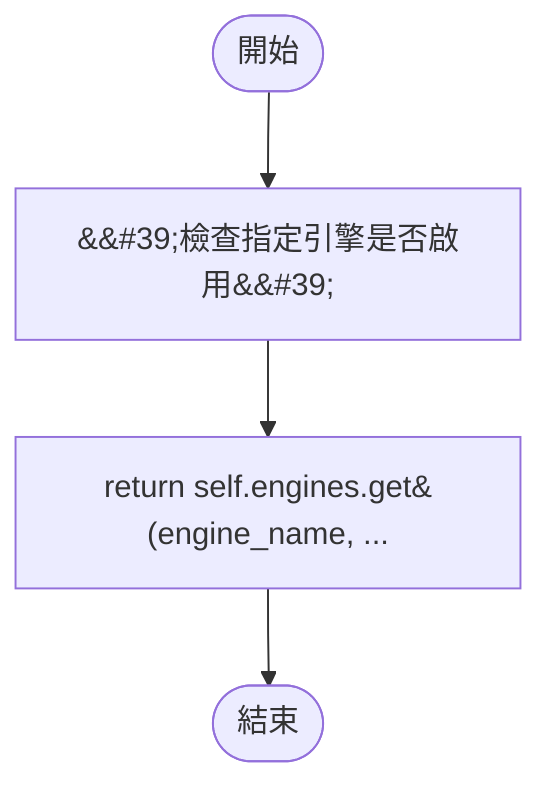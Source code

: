 flowchart TB
    n1([開始])
    n2([結束])
    n3[&amp;&#35;39;檢查指定引擎是否啟用&amp;&#35;39;]
    n4[return self.engines.get&#40;engine_name, ...]
    n1 --> n3
    n3 --> n4
    n4 --> n2